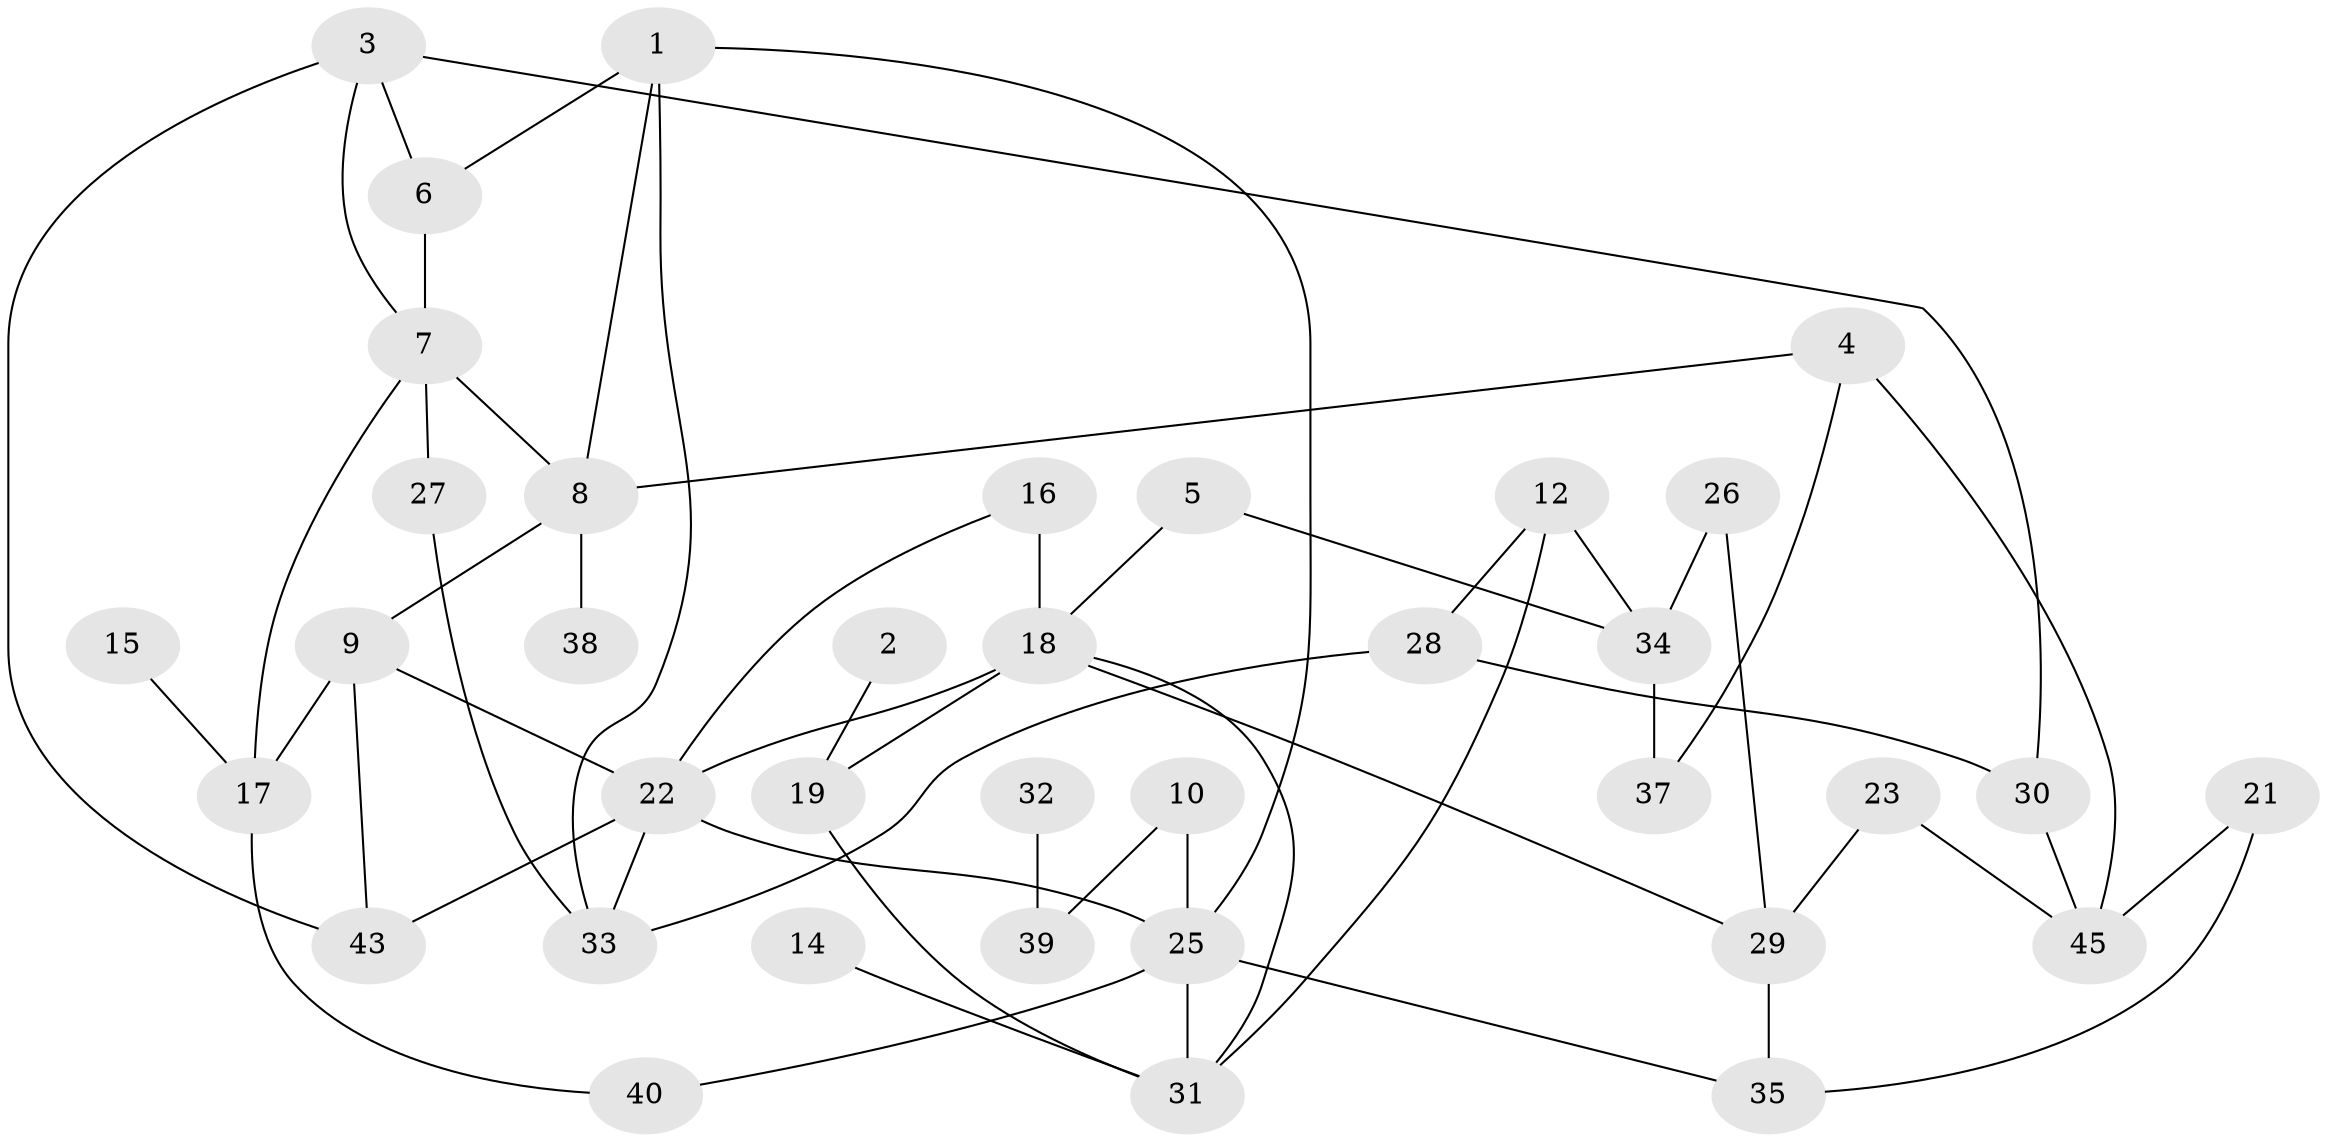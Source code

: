 // original degree distribution, {5: 0.05434782608695652, 2: 0.2717391304347826, 3: 0.1956521739130435, 1: 0.22826086956521738, 4: 0.13043478260869565, 0: 0.08695652173913043, 6: 0.03260869565217391}
// Generated by graph-tools (version 1.1) at 2025/33/03/09/25 02:33:42]
// undirected, 37 vertices, 57 edges
graph export_dot {
graph [start="1"]
  node [color=gray90,style=filled];
  1;
  2;
  3;
  4;
  5;
  6;
  7;
  8;
  9;
  10;
  12;
  14;
  15;
  16;
  17;
  18;
  19;
  21;
  22;
  23;
  25;
  26;
  27;
  28;
  29;
  30;
  31;
  32;
  33;
  34;
  35;
  37;
  38;
  39;
  40;
  43;
  45;
  1 -- 6 [weight=1.0];
  1 -- 8 [weight=1.0];
  1 -- 25 [weight=1.0];
  1 -- 33 [weight=1.0];
  2 -- 19 [weight=1.0];
  3 -- 6 [weight=1.0];
  3 -- 7 [weight=1.0];
  3 -- 30 [weight=1.0];
  3 -- 43 [weight=1.0];
  4 -- 8 [weight=1.0];
  4 -- 37 [weight=1.0];
  4 -- 45 [weight=1.0];
  5 -- 18 [weight=1.0];
  5 -- 34 [weight=1.0];
  6 -- 7 [weight=1.0];
  7 -- 8 [weight=1.0];
  7 -- 17 [weight=1.0];
  7 -- 27 [weight=1.0];
  8 -- 9 [weight=1.0];
  8 -- 38 [weight=1.0];
  9 -- 17 [weight=2.0];
  9 -- 22 [weight=1.0];
  9 -- 43 [weight=1.0];
  10 -- 25 [weight=1.0];
  10 -- 39 [weight=1.0];
  12 -- 28 [weight=1.0];
  12 -- 31 [weight=1.0];
  12 -- 34 [weight=2.0];
  14 -- 31 [weight=1.0];
  15 -- 17 [weight=1.0];
  16 -- 18 [weight=3.0];
  16 -- 22 [weight=1.0];
  17 -- 40 [weight=1.0];
  18 -- 19 [weight=1.0];
  18 -- 22 [weight=1.0];
  18 -- 29 [weight=1.0];
  18 -- 31 [weight=1.0];
  19 -- 31 [weight=1.0];
  21 -- 35 [weight=1.0];
  21 -- 45 [weight=1.0];
  22 -- 25 [weight=2.0];
  22 -- 33 [weight=1.0];
  22 -- 43 [weight=1.0];
  23 -- 29 [weight=1.0];
  23 -- 45 [weight=1.0];
  25 -- 31 [weight=1.0];
  25 -- 35 [weight=1.0];
  25 -- 40 [weight=1.0];
  26 -- 29 [weight=1.0];
  26 -- 34 [weight=1.0];
  27 -- 33 [weight=1.0];
  28 -- 30 [weight=1.0];
  28 -- 33 [weight=1.0];
  29 -- 35 [weight=2.0];
  30 -- 45 [weight=1.0];
  32 -- 39 [weight=1.0];
  34 -- 37 [weight=1.0];
}
